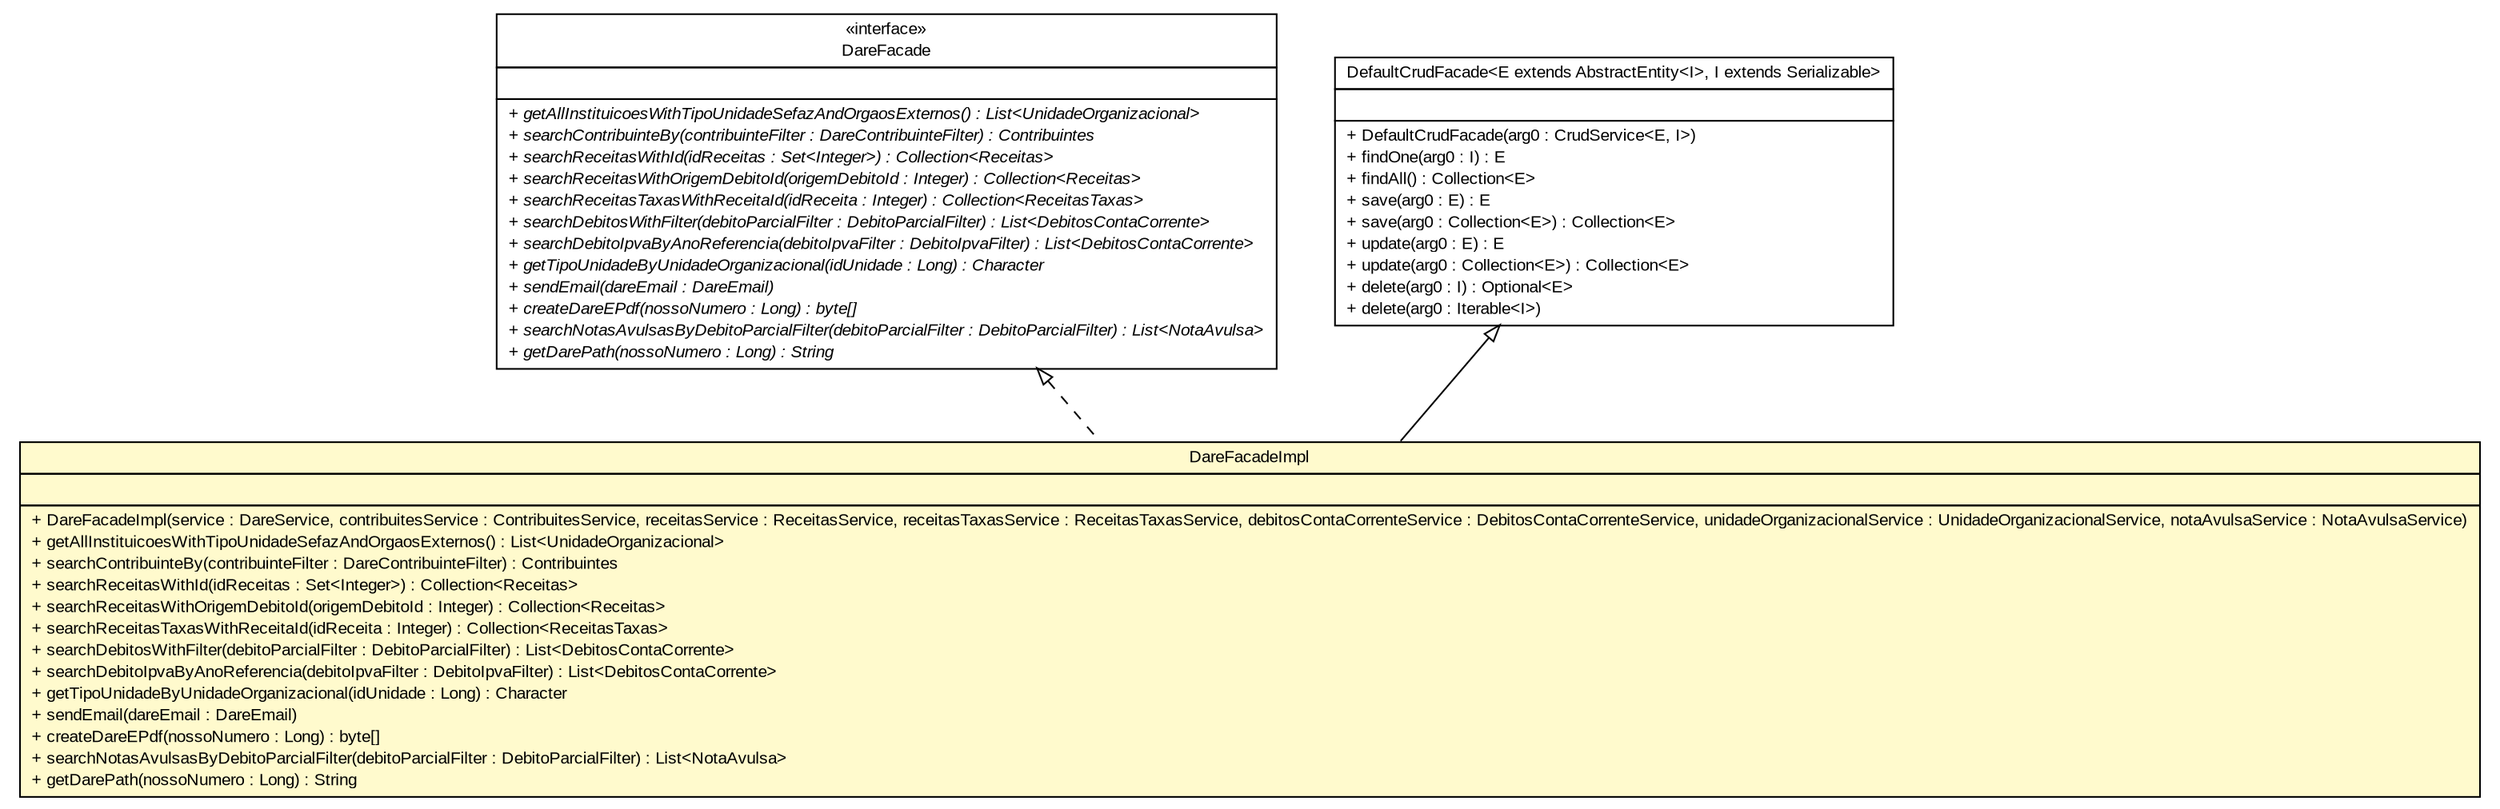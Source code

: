 #!/usr/local/bin/dot
#
# Class diagram 
# Generated by UMLGraph version R5_6 (http://www.umlgraph.org/)
#

digraph G {
	edge [fontname="arial",fontsize=10,labelfontname="arial",labelfontsize=10];
	node [fontname="arial",fontsize=10,shape=plaintext];
	nodesep=0.25;
	ranksep=0.5;
	// br.gov.to.sefaz.arr.dare.facade.DareFacade
	c66278 [label=<<table title="br.gov.to.sefaz.arr.dare.facade.DareFacade" border="0" cellborder="1" cellspacing="0" cellpadding="2" port="p" href="../DareFacade.html">
		<tr><td><table border="0" cellspacing="0" cellpadding="1">
<tr><td align="center" balign="center"> &#171;interface&#187; </td></tr>
<tr><td align="center" balign="center"> DareFacade </td></tr>
		</table></td></tr>
		<tr><td><table border="0" cellspacing="0" cellpadding="1">
<tr><td align="left" balign="left">  </td></tr>
		</table></td></tr>
		<tr><td><table border="0" cellspacing="0" cellpadding="1">
<tr><td align="left" balign="left"><font face="arial italic" point-size="10.0"> + getAllInstituicoesWithTipoUnidadeSefazAndOrgaosExternos() : List&lt;UnidadeOrganizacional&gt; </font></td></tr>
<tr><td align="left" balign="left"><font face="arial italic" point-size="10.0"> + searchContribuinteBy(contribuinteFilter : DareContribuinteFilter) : Contribuintes </font></td></tr>
<tr><td align="left" balign="left"><font face="arial italic" point-size="10.0"> + searchReceitasWithId(idReceitas : Set&lt;Integer&gt;) : Collection&lt;Receitas&gt; </font></td></tr>
<tr><td align="left" balign="left"><font face="arial italic" point-size="10.0"> + searchReceitasWithOrigemDebitoId(origemDebitoId : Integer) : Collection&lt;Receitas&gt; </font></td></tr>
<tr><td align="left" balign="left"><font face="arial italic" point-size="10.0"> + searchReceitasTaxasWithReceitaId(idReceita : Integer) : Collection&lt;ReceitasTaxas&gt; </font></td></tr>
<tr><td align="left" balign="left"><font face="arial italic" point-size="10.0"> + searchDebitosWithFilter(debitoParcialFilter : DebitoParcialFilter) : List&lt;DebitosContaCorrente&gt; </font></td></tr>
<tr><td align="left" balign="left"><font face="arial italic" point-size="10.0"> + searchDebitoIpvaByAnoReferencia(debitoIpvaFilter : DebitoIpvaFilter) : List&lt;DebitosContaCorrente&gt; </font></td></tr>
<tr><td align="left" balign="left"><font face="arial italic" point-size="10.0"> + getTipoUnidadeByUnidadeOrganizacional(idUnidade : Long) : Character </font></td></tr>
<tr><td align="left" balign="left"><font face="arial italic" point-size="10.0"> + sendEmail(dareEmail : DareEmail) </font></td></tr>
<tr><td align="left" balign="left"><font face="arial italic" point-size="10.0"> + createDareEPdf(nossoNumero : Long) : byte[] </font></td></tr>
<tr><td align="left" balign="left"><font face="arial italic" point-size="10.0"> + searchNotasAvulsasByDebitoParcialFilter(debitoParcialFilter : DebitoParcialFilter) : List&lt;NotaAvulsa&gt; </font></td></tr>
<tr><td align="left" balign="left"><font face="arial italic" point-size="10.0"> + getDarePath(nossoNumero : Long) : String </font></td></tr>
		</table></td></tr>
		</table>>, URL="../DareFacade.html", fontname="arial", fontcolor="black", fontsize=10.0];
	// br.gov.to.sefaz.arr.dare.facade.impl.DareFacadeImpl
	c66279 [label=<<table title="br.gov.to.sefaz.arr.dare.facade.impl.DareFacadeImpl" border="0" cellborder="1" cellspacing="0" cellpadding="2" port="p" bgcolor="lemonChiffon" href="./DareFacadeImpl.html">
		<tr><td><table border="0" cellspacing="0" cellpadding="1">
<tr><td align="center" balign="center"> DareFacadeImpl </td></tr>
		</table></td></tr>
		<tr><td><table border="0" cellspacing="0" cellpadding="1">
<tr><td align="left" balign="left">  </td></tr>
		</table></td></tr>
		<tr><td><table border="0" cellspacing="0" cellpadding="1">
<tr><td align="left" balign="left"> + DareFacadeImpl(service : DareService, contribuitesService : ContribuitesService, receitasService : ReceitasService, receitasTaxasService : ReceitasTaxasService, debitosContaCorrenteService : DebitosContaCorrenteService, unidadeOrganizacionalService : UnidadeOrganizacionalService, notaAvulsaService : NotaAvulsaService) </td></tr>
<tr><td align="left" balign="left"> + getAllInstituicoesWithTipoUnidadeSefazAndOrgaosExternos() : List&lt;UnidadeOrganizacional&gt; </td></tr>
<tr><td align="left" balign="left"> + searchContribuinteBy(contribuinteFilter : DareContribuinteFilter) : Contribuintes </td></tr>
<tr><td align="left" balign="left"> + searchReceitasWithId(idReceitas : Set&lt;Integer&gt;) : Collection&lt;Receitas&gt; </td></tr>
<tr><td align="left" balign="left"> + searchReceitasWithOrigemDebitoId(origemDebitoId : Integer) : Collection&lt;Receitas&gt; </td></tr>
<tr><td align="left" balign="left"> + searchReceitasTaxasWithReceitaId(idReceita : Integer) : Collection&lt;ReceitasTaxas&gt; </td></tr>
<tr><td align="left" balign="left"> + searchDebitosWithFilter(debitoParcialFilter : DebitoParcialFilter) : List&lt;DebitosContaCorrente&gt; </td></tr>
<tr><td align="left" balign="left"> + searchDebitoIpvaByAnoReferencia(debitoIpvaFilter : DebitoIpvaFilter) : List&lt;DebitosContaCorrente&gt; </td></tr>
<tr><td align="left" balign="left"> + getTipoUnidadeByUnidadeOrganizacional(idUnidade : Long) : Character </td></tr>
<tr><td align="left" balign="left"> + sendEmail(dareEmail : DareEmail) </td></tr>
<tr><td align="left" balign="left"> + createDareEPdf(nossoNumero : Long) : byte[] </td></tr>
<tr><td align="left" balign="left"> + searchNotasAvulsasByDebitoParcialFilter(debitoParcialFilter : DebitoParcialFilter) : List&lt;NotaAvulsa&gt; </td></tr>
<tr><td align="left" balign="left"> + getDarePath(nossoNumero : Long) : String </td></tr>
		</table></td></tr>
		</table>>, URL="./DareFacadeImpl.html", fontname="arial", fontcolor="black", fontsize=10.0];
	//br.gov.to.sefaz.arr.dare.facade.impl.DareFacadeImpl extends br.gov.to.sefaz.business.facade.impl.DefaultCrudFacade<br.gov.to.sefaz.arr.persistence.entity.Dare, java.lang.Long>
	c66659:p -> c66279:p [dir=back,arrowtail=empty];
	//br.gov.to.sefaz.arr.dare.facade.impl.DareFacadeImpl implements br.gov.to.sefaz.arr.dare.facade.DareFacade
	c66278:p -> c66279:p [dir=back,arrowtail=empty,style=dashed];
	// br.gov.to.sefaz.business.facade.impl.DefaultCrudFacade<E extends br.gov.to.sefaz.persistence.entity.AbstractEntity<I>, I extends java.io.Serializable>
	c66659 [label=<<table title="br.gov.to.sefaz.business.facade.impl.DefaultCrudFacade" border="0" cellborder="1" cellspacing="0" cellpadding="2" port="p" href="http://java.sun.com/j2se/1.4.2/docs/api/br/gov/to/sefaz/business/facade/impl/DefaultCrudFacade.html">
		<tr><td><table border="0" cellspacing="0" cellpadding="1">
<tr><td align="center" balign="center"> DefaultCrudFacade&lt;E extends AbstractEntity&lt;I&gt;, I extends Serializable&gt; </td></tr>
		</table></td></tr>
		<tr><td><table border="0" cellspacing="0" cellpadding="1">
<tr><td align="left" balign="left">  </td></tr>
		</table></td></tr>
		<tr><td><table border="0" cellspacing="0" cellpadding="1">
<tr><td align="left" balign="left"> + DefaultCrudFacade(arg0 : CrudService&lt;E, I&gt;) </td></tr>
<tr><td align="left" balign="left"> + findOne(arg0 : I) : E </td></tr>
<tr><td align="left" balign="left"> + findAll() : Collection&lt;E&gt; </td></tr>
<tr><td align="left" balign="left"> + save(arg0 : E) : E </td></tr>
<tr><td align="left" balign="left"> + save(arg0 : Collection&lt;E&gt;) : Collection&lt;E&gt; </td></tr>
<tr><td align="left" balign="left"> + update(arg0 : E) : E </td></tr>
<tr><td align="left" balign="left"> + update(arg0 : Collection&lt;E&gt;) : Collection&lt;E&gt; </td></tr>
<tr><td align="left" balign="left"> + delete(arg0 : I) : Optional&lt;E&gt; </td></tr>
<tr><td align="left" balign="left"> + delete(arg0 : Iterable&lt;I&gt;) </td></tr>
		</table></td></tr>
		</table>>, URL="http://java.sun.com/j2se/1.4.2/docs/api/br/gov/to/sefaz/business/facade/impl/DefaultCrudFacade.html", fontname="arial", fontcolor="black", fontsize=10.0];
}

